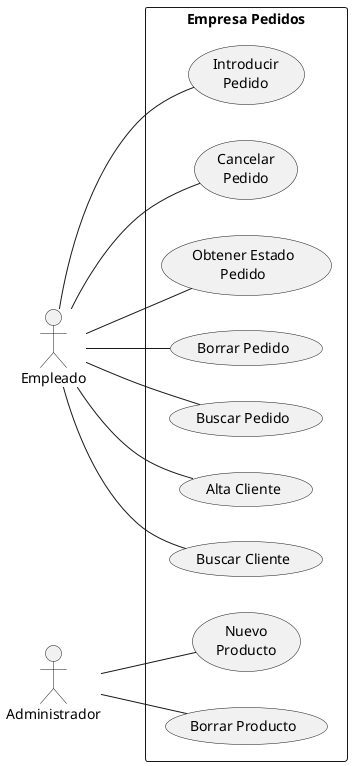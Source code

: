 @startuml
left to right direction
:Empleado: as empleado
:Administrador: as admin

rectangle "Empresa Pedidos" as empresa{
(Introducir\nPedido) as introducir
(Cancelar\nPedido) as cancelar
(Obtener Estado\nPedido) as obtener
(Borrar Pedido) as borrar
(Buscar Pedido) as buscarP
(Alta Cliente) as alta
(Buscar Cliente) as buscarC
(Nuevo\nProducto) as nuevo
(Borrar Producto) as borrarP
}
empleado -- introducir
empleado -- cancelar
empleado -- obtener
empleado -- borrar
empleado -- buscarP
empleado -- alta
empleado -- buscarC
admin -- nuevo
admin -- borrarP
@enduml
